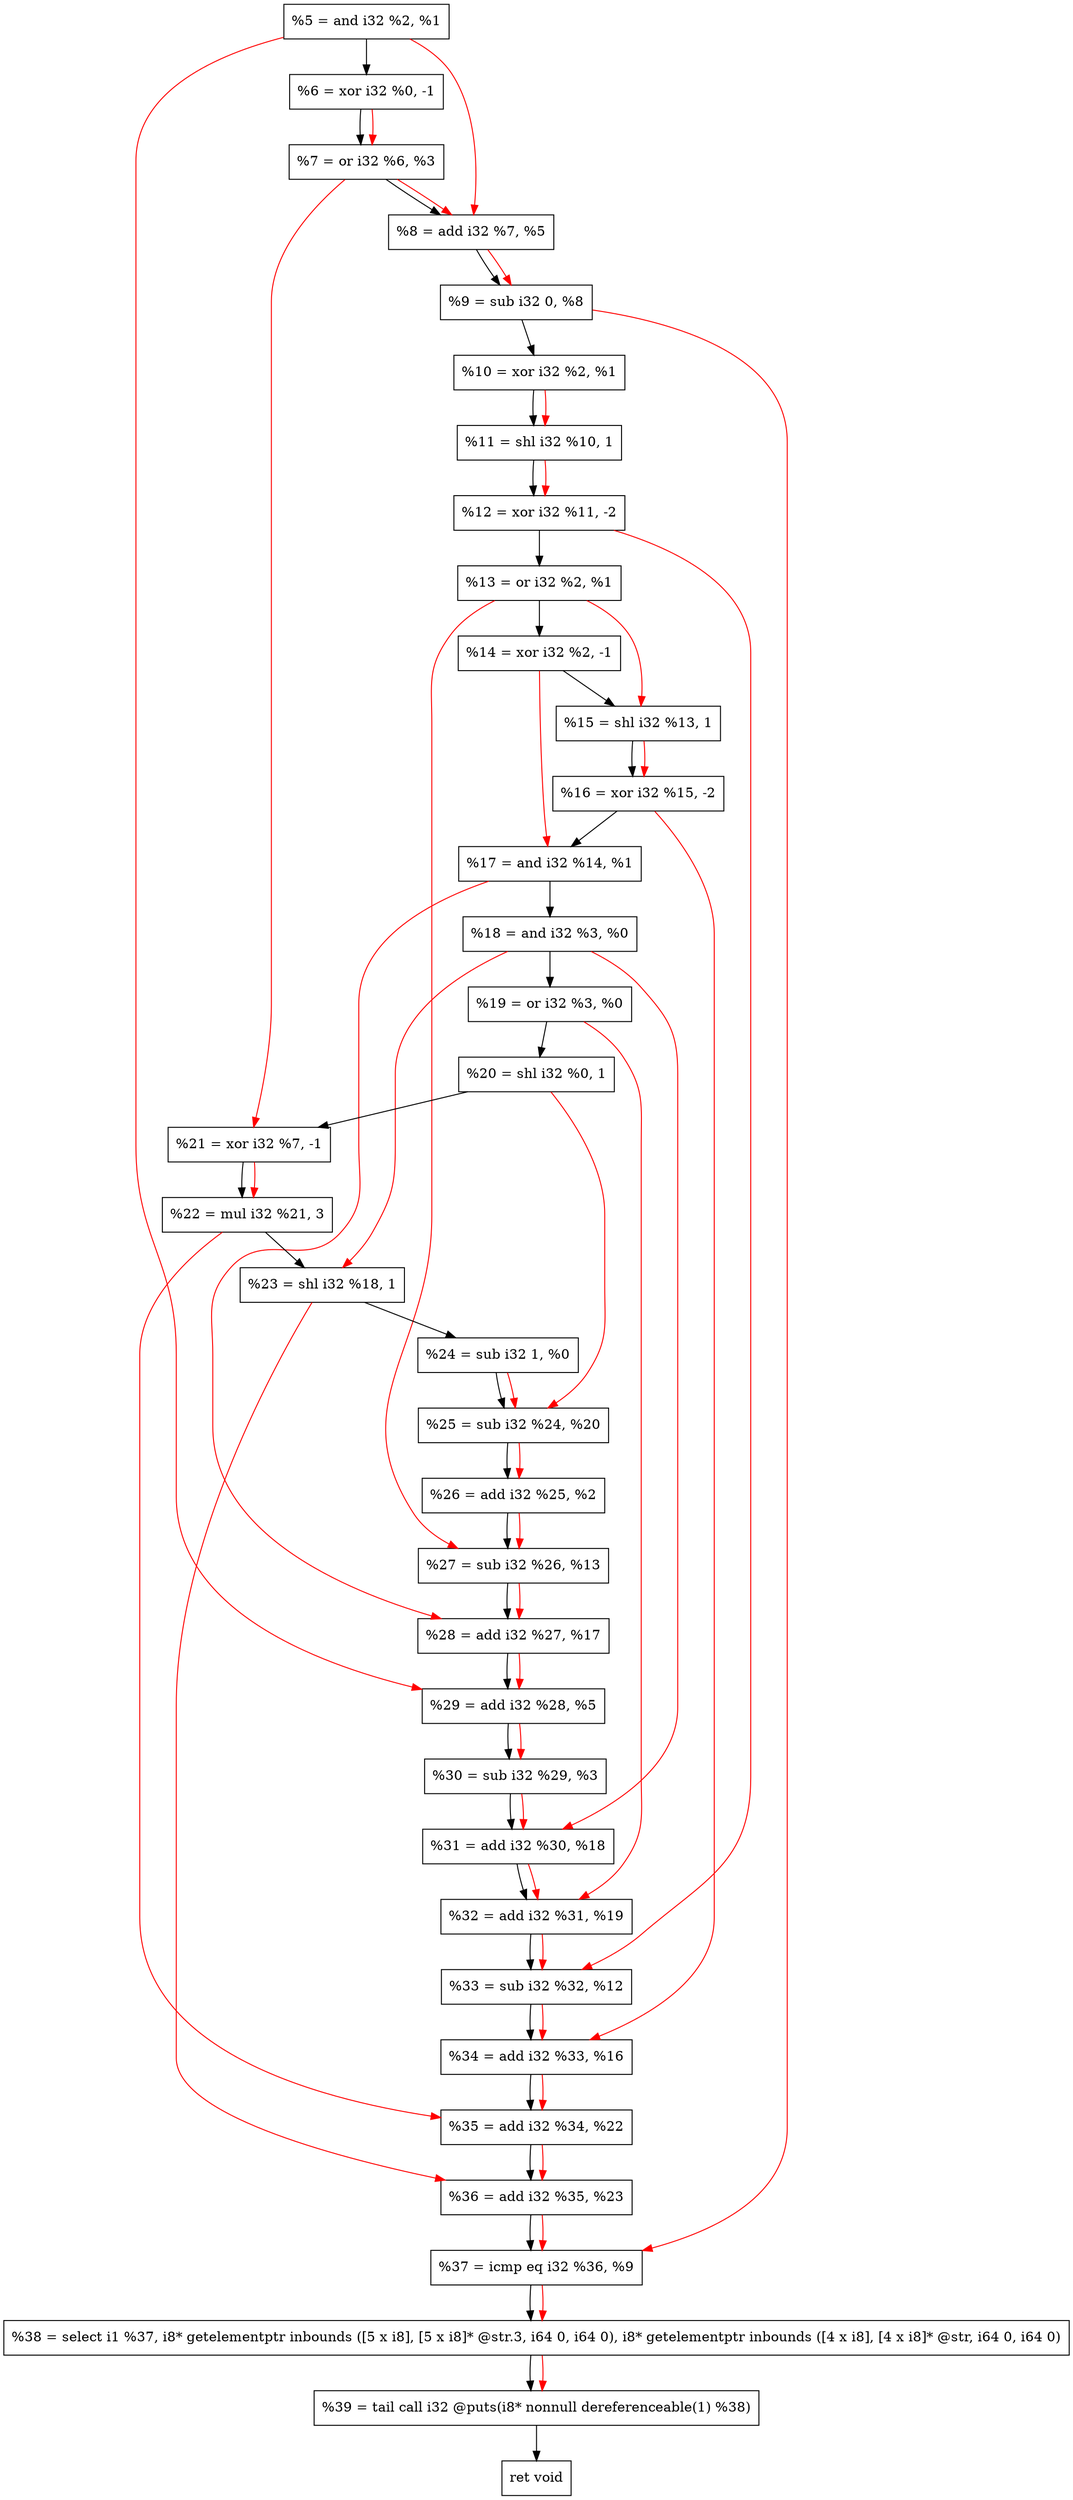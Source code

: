 digraph "DFG for'crackme' function" {
	Node0x13f59c0[shape=record, label="  %5 = and i32 %2, %1"];
	Node0x13f6040[shape=record, label="  %6 = xor i32 %0, -1"];
	Node0x13f60b0[shape=record, label="  %7 = or i32 %6, %3"];
	Node0x13f6120[shape=record, label="  %8 = add i32 %7, %5"];
	Node0x13f61c0[shape=record, label="  %9 = sub i32 0, %8"];
	Node0x13f6230[shape=record, label="  %10 = xor i32 %2, %1"];
	Node0x13f62d0[shape=record, label="  %11 = shl i32 %10, 1"];
	Node0x13f6370[shape=record, label="  %12 = xor i32 %11, -2"];
	Node0x13f63e0[shape=record, label="  %13 = or i32 %2, %1"];
	Node0x13f6450[shape=record, label="  %14 = xor i32 %2, -1"];
	Node0x13f64c0[shape=record, label="  %15 = shl i32 %13, 1"];
	Node0x13f6530[shape=record, label="  %16 = xor i32 %15, -2"];
	Node0x13f65a0[shape=record, label="  %17 = and i32 %14, %1"];
	Node0x13f6610[shape=record, label="  %18 = and i32 %3, %0"];
	Node0x13f6680[shape=record, label="  %19 = or i32 %3, %0"];
	Node0x13f66f0[shape=record, label="  %20 = shl i32 %0, 1"];
	Node0x13f6760[shape=record, label="  %21 = xor i32 %7, -1"];
	Node0x13f6800[shape=record, label="  %22 = mul i32 %21, 3"];
	Node0x13f6870[shape=record, label="  %23 = shl i32 %18, 1"];
	Node0x13f68e0[shape=record, label="  %24 = sub i32 1, %0"];
	Node0x13f6950[shape=record, label="  %25 = sub i32 %24, %20"];
	Node0x13f69c0[shape=record, label="  %26 = add i32 %25, %2"];
	Node0x13f6a30[shape=record, label="  %27 = sub i32 %26, %13"];
	Node0x13f6aa0[shape=record, label="  %28 = add i32 %27, %17"];
	Node0x13f6b10[shape=record, label="  %29 = add i32 %28, %5"];
	Node0x13f6b80[shape=record, label="  %30 = sub i32 %29, %3"];
	Node0x13f6bf0[shape=record, label="  %31 = add i32 %30, %18"];
	Node0x13f6c60[shape=record, label="  %32 = add i32 %31, %19"];
	Node0x13f6ee0[shape=record, label="  %33 = sub i32 %32, %12"];
	Node0x13f6f50[shape=record, label="  %34 = add i32 %33, %16"];
	Node0x13f6fc0[shape=record, label="  %35 = add i32 %34, %22"];
	Node0x13f7030[shape=record, label="  %36 = add i32 %35, %23"];
	Node0x13f70a0[shape=record, label="  %37 = icmp eq i32 %36, %9"];
	Node0x1396268[shape=record, label="  %38 = select i1 %37, i8* getelementptr inbounds ([5 x i8], [5 x i8]* @str.3, i64 0, i64 0), i8* getelementptr inbounds ([4 x i8], [4 x i8]* @str, i64 0, i64 0)"];
	Node0x13f7540[shape=record, label="  %39 = tail call i32 @puts(i8* nonnull dereferenceable(1) %38)"];
	Node0x13f7590[shape=record, label="  ret void"];
	Node0x13f59c0 -> Node0x13f6040;
	Node0x13f6040 -> Node0x13f60b0;
	Node0x13f60b0 -> Node0x13f6120;
	Node0x13f6120 -> Node0x13f61c0;
	Node0x13f61c0 -> Node0x13f6230;
	Node0x13f6230 -> Node0x13f62d0;
	Node0x13f62d0 -> Node0x13f6370;
	Node0x13f6370 -> Node0x13f63e0;
	Node0x13f63e0 -> Node0x13f6450;
	Node0x13f6450 -> Node0x13f64c0;
	Node0x13f64c0 -> Node0x13f6530;
	Node0x13f6530 -> Node0x13f65a0;
	Node0x13f65a0 -> Node0x13f6610;
	Node0x13f6610 -> Node0x13f6680;
	Node0x13f6680 -> Node0x13f66f0;
	Node0x13f66f0 -> Node0x13f6760;
	Node0x13f6760 -> Node0x13f6800;
	Node0x13f6800 -> Node0x13f6870;
	Node0x13f6870 -> Node0x13f68e0;
	Node0x13f68e0 -> Node0x13f6950;
	Node0x13f6950 -> Node0x13f69c0;
	Node0x13f69c0 -> Node0x13f6a30;
	Node0x13f6a30 -> Node0x13f6aa0;
	Node0x13f6aa0 -> Node0x13f6b10;
	Node0x13f6b10 -> Node0x13f6b80;
	Node0x13f6b80 -> Node0x13f6bf0;
	Node0x13f6bf0 -> Node0x13f6c60;
	Node0x13f6c60 -> Node0x13f6ee0;
	Node0x13f6ee0 -> Node0x13f6f50;
	Node0x13f6f50 -> Node0x13f6fc0;
	Node0x13f6fc0 -> Node0x13f7030;
	Node0x13f7030 -> Node0x13f70a0;
	Node0x13f70a0 -> Node0x1396268;
	Node0x1396268 -> Node0x13f7540;
	Node0x13f7540 -> Node0x13f7590;
edge [color=red]
	Node0x13f6040 -> Node0x13f60b0;
	Node0x13f60b0 -> Node0x13f6120;
	Node0x13f59c0 -> Node0x13f6120;
	Node0x13f6120 -> Node0x13f61c0;
	Node0x13f6230 -> Node0x13f62d0;
	Node0x13f62d0 -> Node0x13f6370;
	Node0x13f63e0 -> Node0x13f64c0;
	Node0x13f64c0 -> Node0x13f6530;
	Node0x13f6450 -> Node0x13f65a0;
	Node0x13f60b0 -> Node0x13f6760;
	Node0x13f6760 -> Node0x13f6800;
	Node0x13f6610 -> Node0x13f6870;
	Node0x13f68e0 -> Node0x13f6950;
	Node0x13f66f0 -> Node0x13f6950;
	Node0x13f6950 -> Node0x13f69c0;
	Node0x13f69c0 -> Node0x13f6a30;
	Node0x13f63e0 -> Node0x13f6a30;
	Node0x13f6a30 -> Node0x13f6aa0;
	Node0x13f65a0 -> Node0x13f6aa0;
	Node0x13f6aa0 -> Node0x13f6b10;
	Node0x13f59c0 -> Node0x13f6b10;
	Node0x13f6b10 -> Node0x13f6b80;
	Node0x13f6b80 -> Node0x13f6bf0;
	Node0x13f6610 -> Node0x13f6bf0;
	Node0x13f6bf0 -> Node0x13f6c60;
	Node0x13f6680 -> Node0x13f6c60;
	Node0x13f6c60 -> Node0x13f6ee0;
	Node0x13f6370 -> Node0x13f6ee0;
	Node0x13f6ee0 -> Node0x13f6f50;
	Node0x13f6530 -> Node0x13f6f50;
	Node0x13f6f50 -> Node0x13f6fc0;
	Node0x13f6800 -> Node0x13f6fc0;
	Node0x13f6fc0 -> Node0x13f7030;
	Node0x13f6870 -> Node0x13f7030;
	Node0x13f7030 -> Node0x13f70a0;
	Node0x13f61c0 -> Node0x13f70a0;
	Node0x13f70a0 -> Node0x1396268;
	Node0x1396268 -> Node0x13f7540;
}
